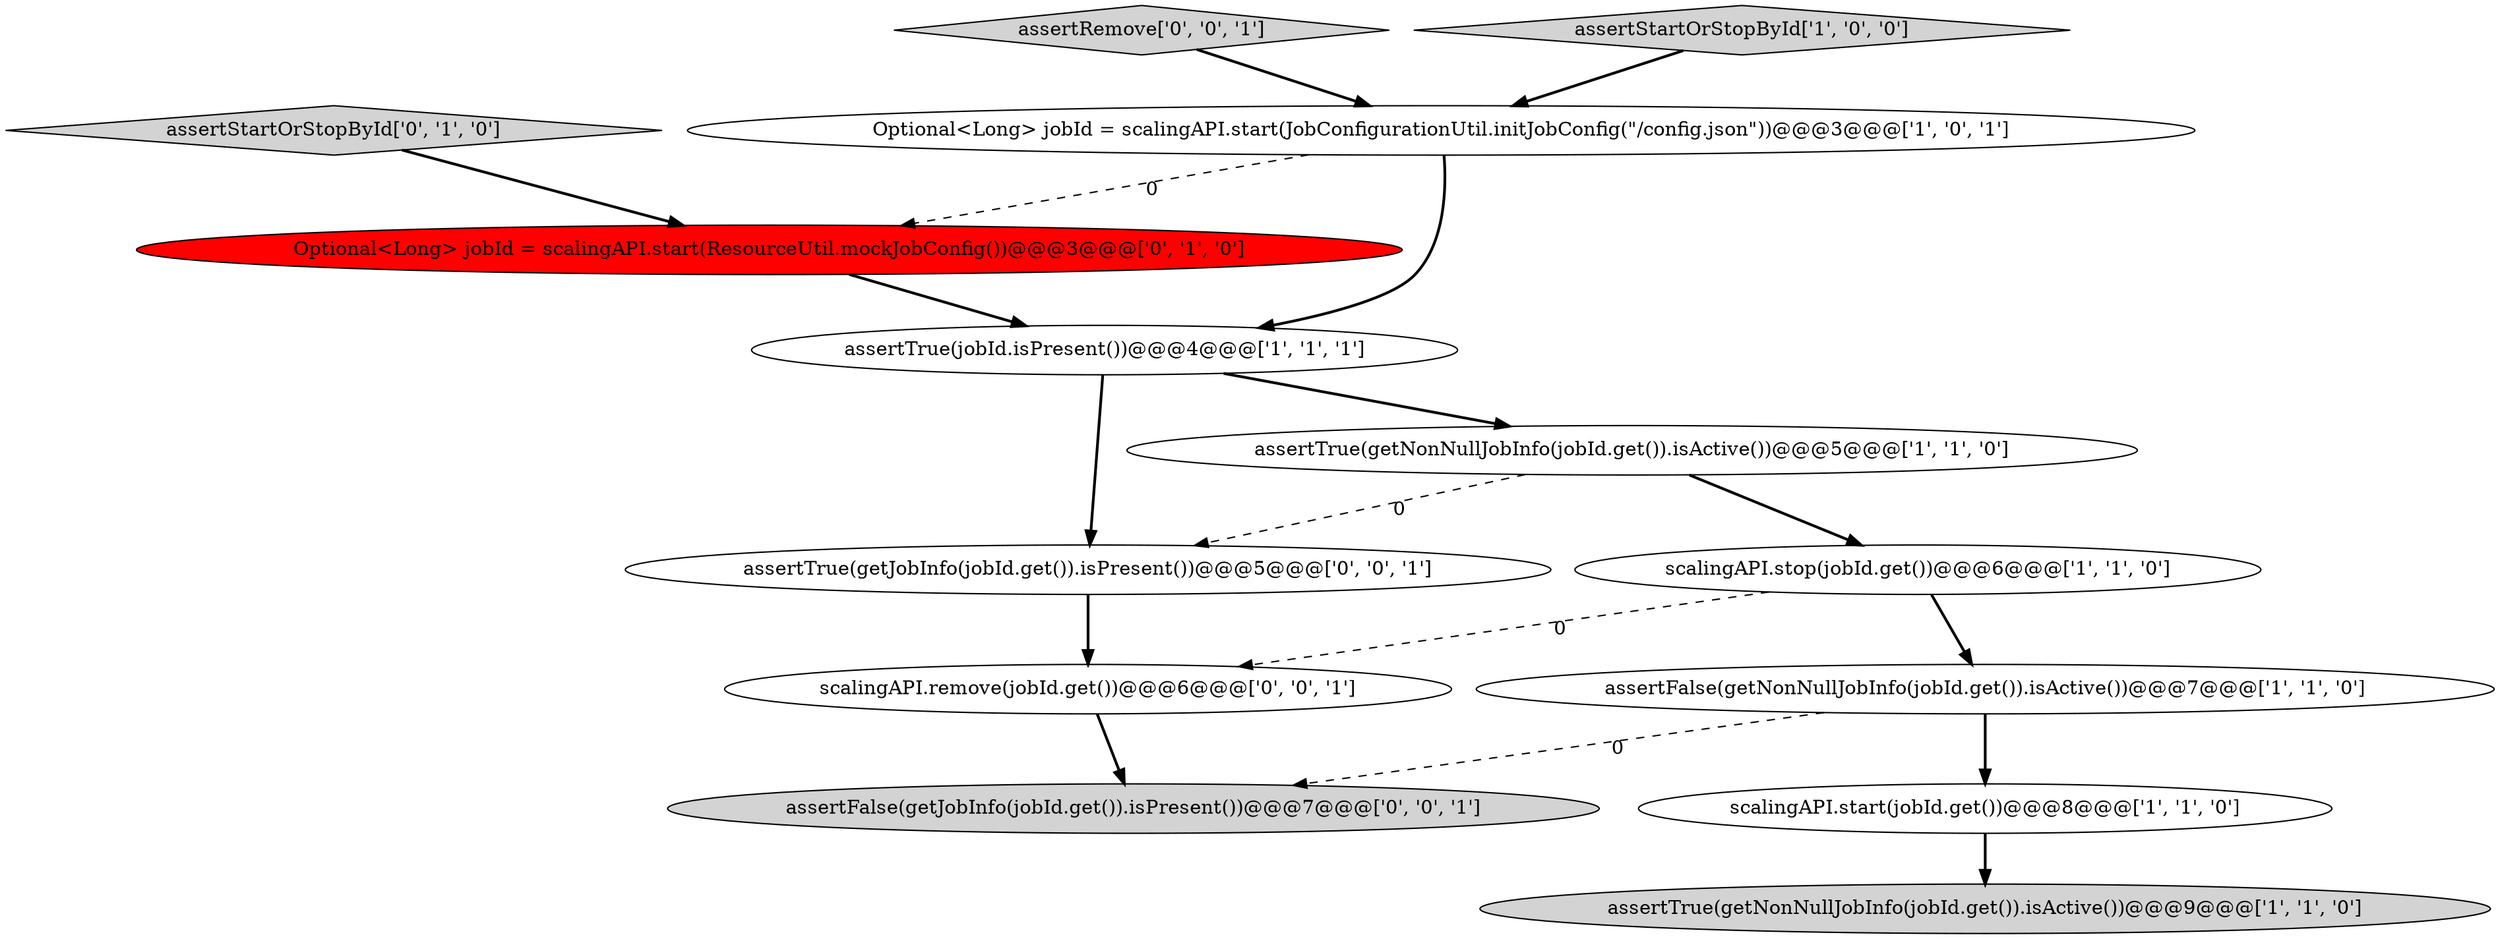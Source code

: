 digraph {
11 [style = filled, label = "scalingAPI.remove(jobId.get())@@@6@@@['0', '0', '1']", fillcolor = white, shape = ellipse image = "AAA0AAABBB3BBB"];
12 [style = filled, label = "assertTrue(getJobInfo(jobId.get()).isPresent())@@@5@@@['0', '0', '1']", fillcolor = white, shape = ellipse image = "AAA0AAABBB3BBB"];
13 [style = filled, label = "assertRemove['0', '0', '1']", fillcolor = lightgray, shape = diamond image = "AAA0AAABBB3BBB"];
5 [style = filled, label = "assertTrue(jobId.isPresent())@@@4@@@['1', '1', '1']", fillcolor = white, shape = ellipse image = "AAA0AAABBB1BBB"];
9 [style = filled, label = "assertStartOrStopById['0', '1', '0']", fillcolor = lightgray, shape = diamond image = "AAA0AAABBB2BBB"];
8 [style = filled, label = "Optional<Long> jobId = scalingAPI.start(ResourceUtil.mockJobConfig())@@@3@@@['0', '1', '0']", fillcolor = red, shape = ellipse image = "AAA1AAABBB2BBB"];
3 [style = filled, label = "assertStartOrStopById['1', '0', '0']", fillcolor = lightgray, shape = diamond image = "AAA0AAABBB1BBB"];
7 [style = filled, label = "scalingAPI.stop(jobId.get())@@@6@@@['1', '1', '0']", fillcolor = white, shape = ellipse image = "AAA0AAABBB1BBB"];
4 [style = filled, label = "assertTrue(getNonNullJobInfo(jobId.get()).isActive())@@@5@@@['1', '1', '0']", fillcolor = white, shape = ellipse image = "AAA0AAABBB1BBB"];
10 [style = filled, label = "assertFalse(getJobInfo(jobId.get()).isPresent())@@@7@@@['0', '0', '1']", fillcolor = lightgray, shape = ellipse image = "AAA0AAABBB3BBB"];
2 [style = filled, label = "assertFalse(getNonNullJobInfo(jobId.get()).isActive())@@@7@@@['1', '1', '0']", fillcolor = white, shape = ellipse image = "AAA0AAABBB1BBB"];
1 [style = filled, label = "Optional<Long> jobId = scalingAPI.start(JobConfigurationUtil.initJobConfig(\"/config.json\"))@@@3@@@['1', '0', '1']", fillcolor = white, shape = ellipse image = "AAA0AAABBB1BBB"];
0 [style = filled, label = "assertTrue(getNonNullJobInfo(jobId.get()).isActive())@@@9@@@['1', '1', '0']", fillcolor = lightgray, shape = ellipse image = "AAA0AAABBB1BBB"];
6 [style = filled, label = "scalingAPI.start(jobId.get())@@@8@@@['1', '1', '0']", fillcolor = white, shape = ellipse image = "AAA0AAABBB1BBB"];
1->5 [style = bold, label=""];
7->11 [style = dashed, label="0"];
1->8 [style = dashed, label="0"];
6->0 [style = bold, label=""];
8->5 [style = bold, label=""];
3->1 [style = bold, label=""];
5->12 [style = bold, label=""];
9->8 [style = bold, label=""];
11->10 [style = bold, label=""];
7->2 [style = bold, label=""];
2->6 [style = bold, label=""];
4->7 [style = bold, label=""];
5->4 [style = bold, label=""];
13->1 [style = bold, label=""];
4->12 [style = dashed, label="0"];
2->10 [style = dashed, label="0"];
12->11 [style = bold, label=""];
}
